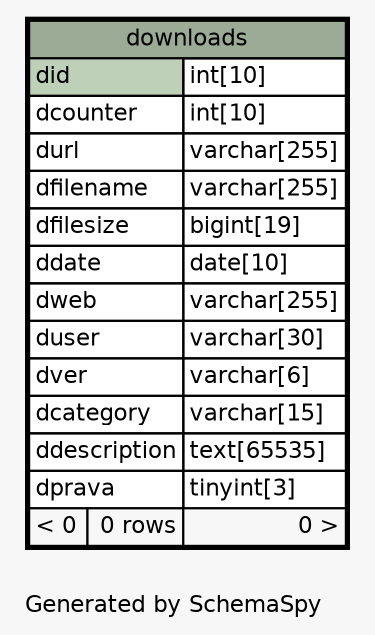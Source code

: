 // dot 2.38.0 on Mac OS X 10.9.4
// SchemaSpy rev 590
digraph "oneDegreeRelationshipsDiagram" {
  graph [
    rankdir="RL"
    bgcolor="#f7f7f7"
    label="\nGenerated by SchemaSpy"
    labeljust="l"
    nodesep="0.18"
    ranksep="0.46"
    fontname="Helvetica"
    fontsize="11"
  ];
  node [
    fontname="Helvetica"
    fontsize="11"
    shape="plaintext"
  ];
  edge [
    arrowsize="0.8"
  ];
  "downloads" [
    label=<
    <TABLE BORDER="2" CELLBORDER="1" CELLSPACING="0" BGCOLOR="#ffffff">
      <TR><TD COLSPAN="3" BGCOLOR="#9bab96" ALIGN="CENTER">downloads</TD></TR>
      <TR><TD PORT="did" COLSPAN="2" BGCOLOR="#bed1b8" ALIGN="LEFT">did</TD><TD PORT="did.type" ALIGN="LEFT">int[10]</TD></TR>
      <TR><TD PORT="dcounter" COLSPAN="2" ALIGN="LEFT">dcounter</TD><TD PORT="dcounter.type" ALIGN="LEFT">int[10]</TD></TR>
      <TR><TD PORT="durl" COLSPAN="2" ALIGN="LEFT">durl</TD><TD PORT="durl.type" ALIGN="LEFT">varchar[255]</TD></TR>
      <TR><TD PORT="dfilename" COLSPAN="2" ALIGN="LEFT">dfilename</TD><TD PORT="dfilename.type" ALIGN="LEFT">varchar[255]</TD></TR>
      <TR><TD PORT="dfilesize" COLSPAN="2" ALIGN="LEFT">dfilesize</TD><TD PORT="dfilesize.type" ALIGN="LEFT">bigint[19]</TD></TR>
      <TR><TD PORT="ddate" COLSPAN="2" ALIGN="LEFT">ddate</TD><TD PORT="ddate.type" ALIGN="LEFT">date[10]</TD></TR>
      <TR><TD PORT="dweb" COLSPAN="2" ALIGN="LEFT">dweb</TD><TD PORT="dweb.type" ALIGN="LEFT">varchar[255]</TD></TR>
      <TR><TD PORT="duser" COLSPAN="2" ALIGN="LEFT">duser</TD><TD PORT="duser.type" ALIGN="LEFT">varchar[30]</TD></TR>
      <TR><TD PORT="dver" COLSPAN="2" ALIGN="LEFT">dver</TD><TD PORT="dver.type" ALIGN="LEFT">varchar[6]</TD></TR>
      <TR><TD PORT="dcategory" COLSPAN="2" ALIGN="LEFT">dcategory</TD><TD PORT="dcategory.type" ALIGN="LEFT">varchar[15]</TD></TR>
      <TR><TD PORT="ddescription" COLSPAN="2" ALIGN="LEFT">ddescription</TD><TD PORT="ddescription.type" ALIGN="LEFT">text[65535]</TD></TR>
      <TR><TD PORT="dprava" COLSPAN="2" ALIGN="LEFT">dprava</TD><TD PORT="dprava.type" ALIGN="LEFT">tinyint[3]</TD></TR>
      <TR><TD ALIGN="LEFT" BGCOLOR="#f7f7f7">&lt; 0</TD><TD ALIGN="RIGHT" BGCOLOR="#f7f7f7">0 rows</TD><TD ALIGN="RIGHT" BGCOLOR="#f7f7f7">0 &gt;</TD></TR>
    </TABLE>>
    URL="downloads.html"
    tooltip="downloads"
  ];
}
